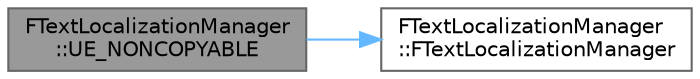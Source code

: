 digraph "FTextLocalizationManager::UE_NONCOPYABLE"
{
 // INTERACTIVE_SVG=YES
 // LATEX_PDF_SIZE
  bgcolor="transparent";
  edge [fontname=Helvetica,fontsize=10,labelfontname=Helvetica,labelfontsize=10];
  node [fontname=Helvetica,fontsize=10,shape=box,height=0.2,width=0.4];
  rankdir="LR";
  Node1 [id="Node000001",label="FTextLocalizationManager\l::UE_NONCOPYABLE",height=0.2,width=0.4,color="gray40", fillcolor="grey60", style="filled", fontcolor="black",tooltip=" "];
  Node1 -> Node2 [id="edge1_Node000001_Node000002",color="steelblue1",style="solid",tooltip=" "];
  Node2 [id="Node000002",label="FTextLocalizationManager\l::FTextLocalizationManager",height=0.2,width=0.4,color="grey40", fillcolor="white", style="filled",URL="$d5/d6d/classFTextLocalizationManager.html#aea4239f9c4c6de9e517c12cba8b3c697",tooltip=" "];
}
